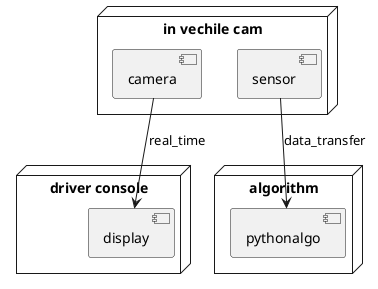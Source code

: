 @startuml
node "in vechile cam"{
    component camera
    component sensor
}
node "algorithm"{
    component pythonalgo
}

node "driver console"{
    component display
}

camera-->display:real_time
sensor-->pythonalgo:data_transfer
@enduml

